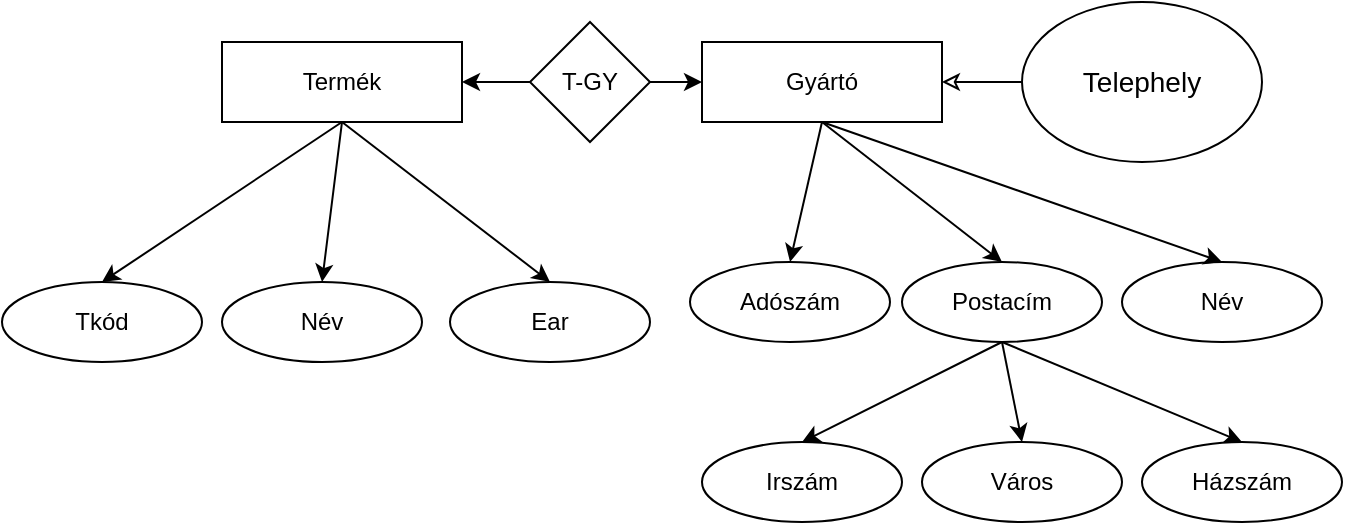 <mxfile version="26.1.0">
  <diagram name="1 oldal" id="ZEDm-vvKbvSJ-1KInhfD">
    <mxGraphModel dx="803" dy="511" grid="1" gridSize="10" guides="1" tooltips="1" connect="1" arrows="1" fold="1" page="1" pageScale="1" pageWidth="827" pageHeight="1169" math="0" shadow="0">
      <root>
        <mxCell id="0" />
        <mxCell id="1" parent="0" />
        <mxCell id="0B5QaediykWCeu3tX8Vy-1" style="rounded=0;orthogonalLoop=1;jettySize=auto;html=1;exitX=0.5;exitY=1;exitDx=0;exitDy=0;entryX=0.5;entryY=0;entryDx=0;entryDy=0;" edge="1" parent="1" source="lsv2QbgZ2vg8ruysgdPq-1" target="lsv2QbgZ2vg8ruysgdPq-11">
          <mxGeometry relative="1" as="geometry" />
        </mxCell>
        <mxCell id="0B5QaediykWCeu3tX8Vy-2" style="rounded=0;orthogonalLoop=1;jettySize=auto;html=1;exitX=0.5;exitY=1;exitDx=0;exitDy=0;entryX=0.5;entryY=0;entryDx=0;entryDy=0;" edge="1" parent="1" source="lsv2QbgZ2vg8ruysgdPq-1" target="lsv2QbgZ2vg8ruysgdPq-12">
          <mxGeometry relative="1" as="geometry" />
        </mxCell>
        <mxCell id="0B5QaediykWCeu3tX8Vy-3" style="rounded=0;orthogonalLoop=1;jettySize=auto;html=1;exitX=0.5;exitY=1;exitDx=0;exitDy=0;entryX=0.5;entryY=0;entryDx=0;entryDy=0;" edge="1" parent="1" source="lsv2QbgZ2vg8ruysgdPq-1" target="lsv2QbgZ2vg8ruysgdPq-13">
          <mxGeometry relative="1" as="geometry" />
        </mxCell>
        <mxCell id="lsv2QbgZ2vg8ruysgdPq-1" value="Termék" style="rounded=0;whiteSpace=wrap;html=1;" parent="1" vertex="1">
          <mxGeometry x="200" y="240" width="120" height="40" as="geometry" />
        </mxCell>
        <mxCell id="lsv2QbgZ2vg8ruysgdPq-5" value="T-GY" style="rhombus;whiteSpace=wrap;html=1;" parent="1" vertex="1">
          <mxGeometry x="354" y="230" width="60" height="60" as="geometry" />
        </mxCell>
        <mxCell id="lsv2QbgZ2vg8ruysgdPq-6" value="Gyártó" style="rounded=0;whiteSpace=wrap;html=1;" parent="1" vertex="1">
          <mxGeometry x="440" y="240" width="120" height="40" as="geometry" />
        </mxCell>
        <mxCell id="lsv2QbgZ2vg8ruysgdPq-7" value="" style="endArrow=classic;html=1;rounded=0;entryX=0;entryY=0.5;entryDx=0;entryDy=0;exitX=1;exitY=0.5;exitDx=0;exitDy=0;" parent="1" source="lsv2QbgZ2vg8ruysgdPq-5" target="lsv2QbgZ2vg8ruysgdPq-6" edge="1">
          <mxGeometry width="50" height="50" relative="1" as="geometry">
            <mxPoint x="400" y="230" as="sourcePoint" />
            <mxPoint x="440" y="230" as="targetPoint" />
          </mxGeometry>
        </mxCell>
        <mxCell id="lsv2QbgZ2vg8ruysgdPq-10" value="" style="endArrow=classic;html=1;rounded=0;exitX=0;exitY=0.5;exitDx=0;exitDy=0;entryX=1;entryY=0.5;entryDx=0;entryDy=0;" parent="1" source="lsv2QbgZ2vg8ruysgdPq-5" target="lsv2QbgZ2vg8ruysgdPq-1" edge="1">
          <mxGeometry width="50" height="50" relative="1" as="geometry">
            <mxPoint x="368" y="210" as="sourcePoint" />
            <mxPoint x="314" y="210" as="targetPoint" />
          </mxGeometry>
        </mxCell>
        <mxCell id="lsv2QbgZ2vg8ruysgdPq-11" value="Tkód" style="ellipse;whiteSpace=wrap;html=1;" parent="1" vertex="1">
          <mxGeometry x="90" y="360" width="100" height="40" as="geometry" />
        </mxCell>
        <mxCell id="lsv2QbgZ2vg8ruysgdPq-12" value="Név" style="ellipse;whiteSpace=wrap;html=1;" parent="1" vertex="1">
          <mxGeometry x="200" y="360" width="100" height="40" as="geometry" />
        </mxCell>
        <mxCell id="lsv2QbgZ2vg8ruysgdPq-13" value="Ear" style="ellipse;whiteSpace=wrap;html=1;" parent="1" vertex="1">
          <mxGeometry x="314" y="360" width="100" height="40" as="geometry" />
        </mxCell>
        <mxCell id="lsv2QbgZ2vg8ruysgdPq-14" value="Név" style="ellipse;whiteSpace=wrap;html=1;" parent="1" vertex="1">
          <mxGeometry x="650" y="350" width="100" height="40" as="geometry" />
        </mxCell>
        <mxCell id="lsv2QbgZ2vg8ruysgdPq-28" style="rounded=0;orthogonalLoop=1;jettySize=auto;html=1;exitX=0.5;exitY=1;exitDx=0;exitDy=0;entryX=0.5;entryY=0;entryDx=0;entryDy=0;" parent="1" source="lsv2QbgZ2vg8ruysgdPq-15" target="lsv2QbgZ2vg8ruysgdPq-17" edge="1">
          <mxGeometry relative="1" as="geometry" />
        </mxCell>
        <mxCell id="lsv2QbgZ2vg8ruysgdPq-29" style="rounded=0;orthogonalLoop=1;jettySize=auto;html=1;exitX=0.5;exitY=1;exitDx=0;exitDy=0;entryX=0.5;entryY=0;entryDx=0;entryDy=0;" parent="1" source="lsv2QbgZ2vg8ruysgdPq-15" target="lsv2QbgZ2vg8ruysgdPq-18" edge="1">
          <mxGeometry relative="1" as="geometry" />
        </mxCell>
        <mxCell id="lsv2QbgZ2vg8ruysgdPq-30" style="rounded=0;orthogonalLoop=1;jettySize=auto;html=1;exitX=0.5;exitY=1;exitDx=0;exitDy=0;entryX=0.5;entryY=0;entryDx=0;entryDy=0;" parent="1" source="lsv2QbgZ2vg8ruysgdPq-15" target="lsv2QbgZ2vg8ruysgdPq-19" edge="1">
          <mxGeometry relative="1" as="geometry" />
        </mxCell>
        <mxCell id="lsv2QbgZ2vg8ruysgdPq-15" value="Postacím" style="ellipse;whiteSpace=wrap;html=1;" parent="1" vertex="1">
          <mxGeometry x="540" y="350" width="100" height="40" as="geometry" />
        </mxCell>
        <mxCell id="lsv2QbgZ2vg8ruysgdPq-16" value="Adószám" style="ellipse;whiteSpace=wrap;html=1;" parent="1" vertex="1">
          <mxGeometry x="434" y="350" width="100" height="40" as="geometry" />
        </mxCell>
        <mxCell id="lsv2QbgZ2vg8ruysgdPq-17" value="Irszám" style="ellipse;whiteSpace=wrap;html=1;" parent="1" vertex="1">
          <mxGeometry x="440" y="440" width="100" height="40" as="geometry" />
        </mxCell>
        <mxCell id="lsv2QbgZ2vg8ruysgdPq-18" value="Város" style="ellipse;whiteSpace=wrap;html=1;" parent="1" vertex="1">
          <mxGeometry x="550" y="440" width="100" height="40" as="geometry" />
        </mxCell>
        <mxCell id="lsv2QbgZ2vg8ruysgdPq-19" value="Házszám" style="ellipse;whiteSpace=wrap;html=1;" parent="1" vertex="1">
          <mxGeometry x="660" y="440" width="100" height="40" as="geometry" />
        </mxCell>
        <object label="&lt;div&gt;Telephely&lt;/div&gt;" Telephely="" id="lsv2QbgZ2vg8ruysgdPq-20">
          <mxCell style="ellipse;whiteSpace=wrap;html=1;fontSize=14;" parent="1" vertex="1">
            <mxGeometry x="600" y="220" width="120" height="80" as="geometry" />
          </mxCell>
        </object>
        <mxCell id="lsv2QbgZ2vg8ruysgdPq-21" value="" style="endArrow=none;html=1;rounded=0;entryX=0;entryY=0.5;entryDx=0;entryDy=0;exitX=1;exitY=0.5;exitDx=0;exitDy=0;startFill=0;jumpStyle=none;startArrow=classic;" parent="1" source="lsv2QbgZ2vg8ruysgdPq-6" target="lsv2QbgZ2vg8ruysgdPq-20" edge="1">
          <mxGeometry width="50" height="50" relative="1" as="geometry">
            <mxPoint x="575" y="230" as="sourcePoint" />
            <mxPoint x="625" y="180" as="targetPoint" />
          </mxGeometry>
        </mxCell>
        <mxCell id="lsv2QbgZ2vg8ruysgdPq-25" value="" style="endArrow=none;html=1;rounded=0;entryX=0.5;entryY=1;entryDx=0;entryDy=0;exitX=0.5;exitY=0;exitDx=0;exitDy=0;startFill=1;startArrow=classic;" parent="1" source="lsv2QbgZ2vg8ruysgdPq-16" target="lsv2QbgZ2vg8ruysgdPq-6" edge="1">
          <mxGeometry width="50" height="50" relative="1" as="geometry">
            <mxPoint x="420" y="350" as="sourcePoint" />
            <mxPoint x="470" y="300" as="targetPoint" />
          </mxGeometry>
        </mxCell>
        <mxCell id="lsv2QbgZ2vg8ruysgdPq-26" value="" style="endArrow=none;html=1;rounded=0;exitX=0.5;exitY=0;exitDx=0;exitDy=0;entryX=0.5;entryY=1;entryDx=0;entryDy=0;startFill=1;startArrow=classic;" parent="1" source="lsv2QbgZ2vg8ruysgdPq-15" target="lsv2QbgZ2vg8ruysgdPq-6" edge="1">
          <mxGeometry width="50" height="50" relative="1" as="geometry">
            <mxPoint x="494" y="360" as="sourcePoint" />
            <mxPoint x="530" y="290" as="targetPoint" />
          </mxGeometry>
        </mxCell>
        <mxCell id="lsv2QbgZ2vg8ruysgdPq-27" value="" style="endArrow=none;html=1;rounded=0;exitX=0.5;exitY=0;exitDx=0;exitDy=0;entryX=0.5;entryY=1;entryDx=0;entryDy=0;startFill=1;startArrow=classic;" parent="1" source="lsv2QbgZ2vg8ruysgdPq-14" target="lsv2QbgZ2vg8ruysgdPq-6" edge="1">
          <mxGeometry width="50" height="50" relative="1" as="geometry">
            <mxPoint x="645" y="360" as="sourcePoint" />
            <mxPoint x="500" y="280" as="targetPoint" />
          </mxGeometry>
        </mxCell>
      </root>
    </mxGraphModel>
  </diagram>
</mxfile>
